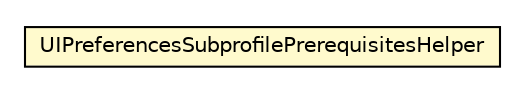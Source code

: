#!/usr/local/bin/dot
#
# Class diagram 
# Generated by UMLGraph version R5_6-24-gf6e263 (http://www.umlgraph.org/)
#

digraph G {
	edge [fontname="Helvetica",fontsize=10,labelfontname="Helvetica",labelfontsize=10];
	node [fontname="Helvetica",fontsize=10,shape=plaintext];
	nodesep=0.25;
	ranksep=0.5;
	// org.universAAL.ui.dm.ui.preferences.caller.helpers.UIPreferencesSubprofilePrerequisitesHelper
	c8228070 [label=<<table title="org.universAAL.ui.dm.ui.preferences.caller.helpers.UIPreferencesSubprofilePrerequisitesHelper" border="0" cellborder="1" cellspacing="0" cellpadding="2" port="p" bgcolor="lemonChiffon" href="./UIPreferencesSubprofilePrerequisitesHelper.html">
		<tr><td><table border="0" cellspacing="0" cellpadding="1">
<tr><td align="center" balign="center"> UIPreferencesSubprofilePrerequisitesHelper </td></tr>
		</table></td></tr>
		</table>>, URL="./UIPreferencesSubprofilePrerequisitesHelper.html", fontname="Helvetica", fontcolor="black", fontsize=10.0];
}

